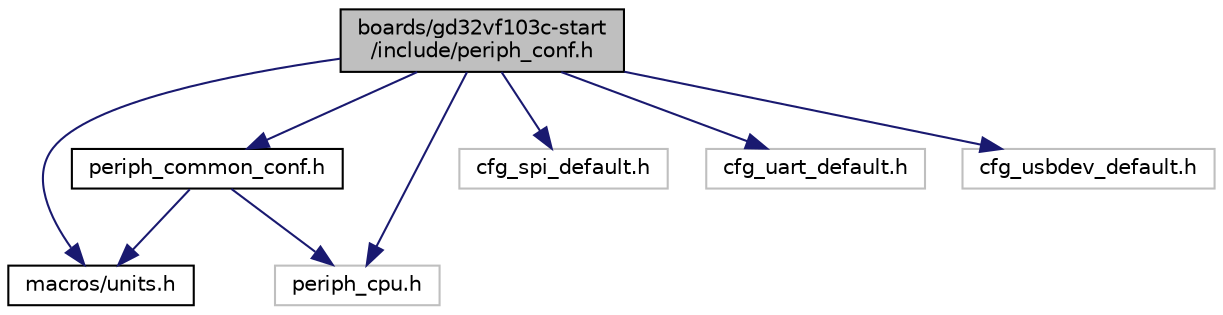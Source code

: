 digraph "boards/gd32vf103c-start/include/periph_conf.h"
{
 // LATEX_PDF_SIZE
  edge [fontname="Helvetica",fontsize="10",labelfontname="Helvetica",labelfontsize="10"];
  node [fontname="Helvetica",fontsize="10",shape=record];
  Node1 [label="boards/gd32vf103c-start\l/include/periph_conf.h",height=0.2,width=0.4,color="black", fillcolor="grey75", style="filled", fontcolor="black",tooltip="Board specific definitions for the GD32VF103C-START board."];
  Node1 -> Node2 [color="midnightblue",fontsize="10",style="solid",fontname="Helvetica"];
  Node2 [label="macros/units.h",height=0.2,width=0.4,color="black", fillcolor="white", style="filled",URL="$units_8h.html",tooltip="Unit helper macros."];
  Node1 -> Node3 [color="midnightblue",fontsize="10",style="solid",fontname="Helvetica"];
  Node3 [label="periph_cpu.h",height=0.2,width=0.4,color="grey75", fillcolor="white", style="filled",tooltip=" "];
  Node1 -> Node4 [color="midnightblue",fontsize="10",style="solid",fontname="Helvetica"];
  Node4 [label="periph_common_conf.h",height=0.2,width=0.4,color="black", fillcolor="white", style="filled",URL="$periph__common__conf_8h.html",tooltip="Common peripheral configuration for GD32VF103 boards."];
  Node4 -> Node2 [color="midnightblue",fontsize="10",style="solid",fontname="Helvetica"];
  Node4 -> Node3 [color="midnightblue",fontsize="10",style="solid",fontname="Helvetica"];
  Node1 -> Node5 [color="midnightblue",fontsize="10",style="solid",fontname="Helvetica"];
  Node5 [label="cfg_spi_default.h",height=0.2,width=0.4,color="grey75", fillcolor="white", style="filled",tooltip=" "];
  Node1 -> Node6 [color="midnightblue",fontsize="10",style="solid",fontname="Helvetica"];
  Node6 [label="cfg_uart_default.h",height=0.2,width=0.4,color="grey75", fillcolor="white", style="filled",tooltip=" "];
  Node1 -> Node7 [color="midnightblue",fontsize="10",style="solid",fontname="Helvetica"];
  Node7 [label="cfg_usbdev_default.h",height=0.2,width=0.4,color="grey75", fillcolor="white", style="filled",tooltip=" "];
}
